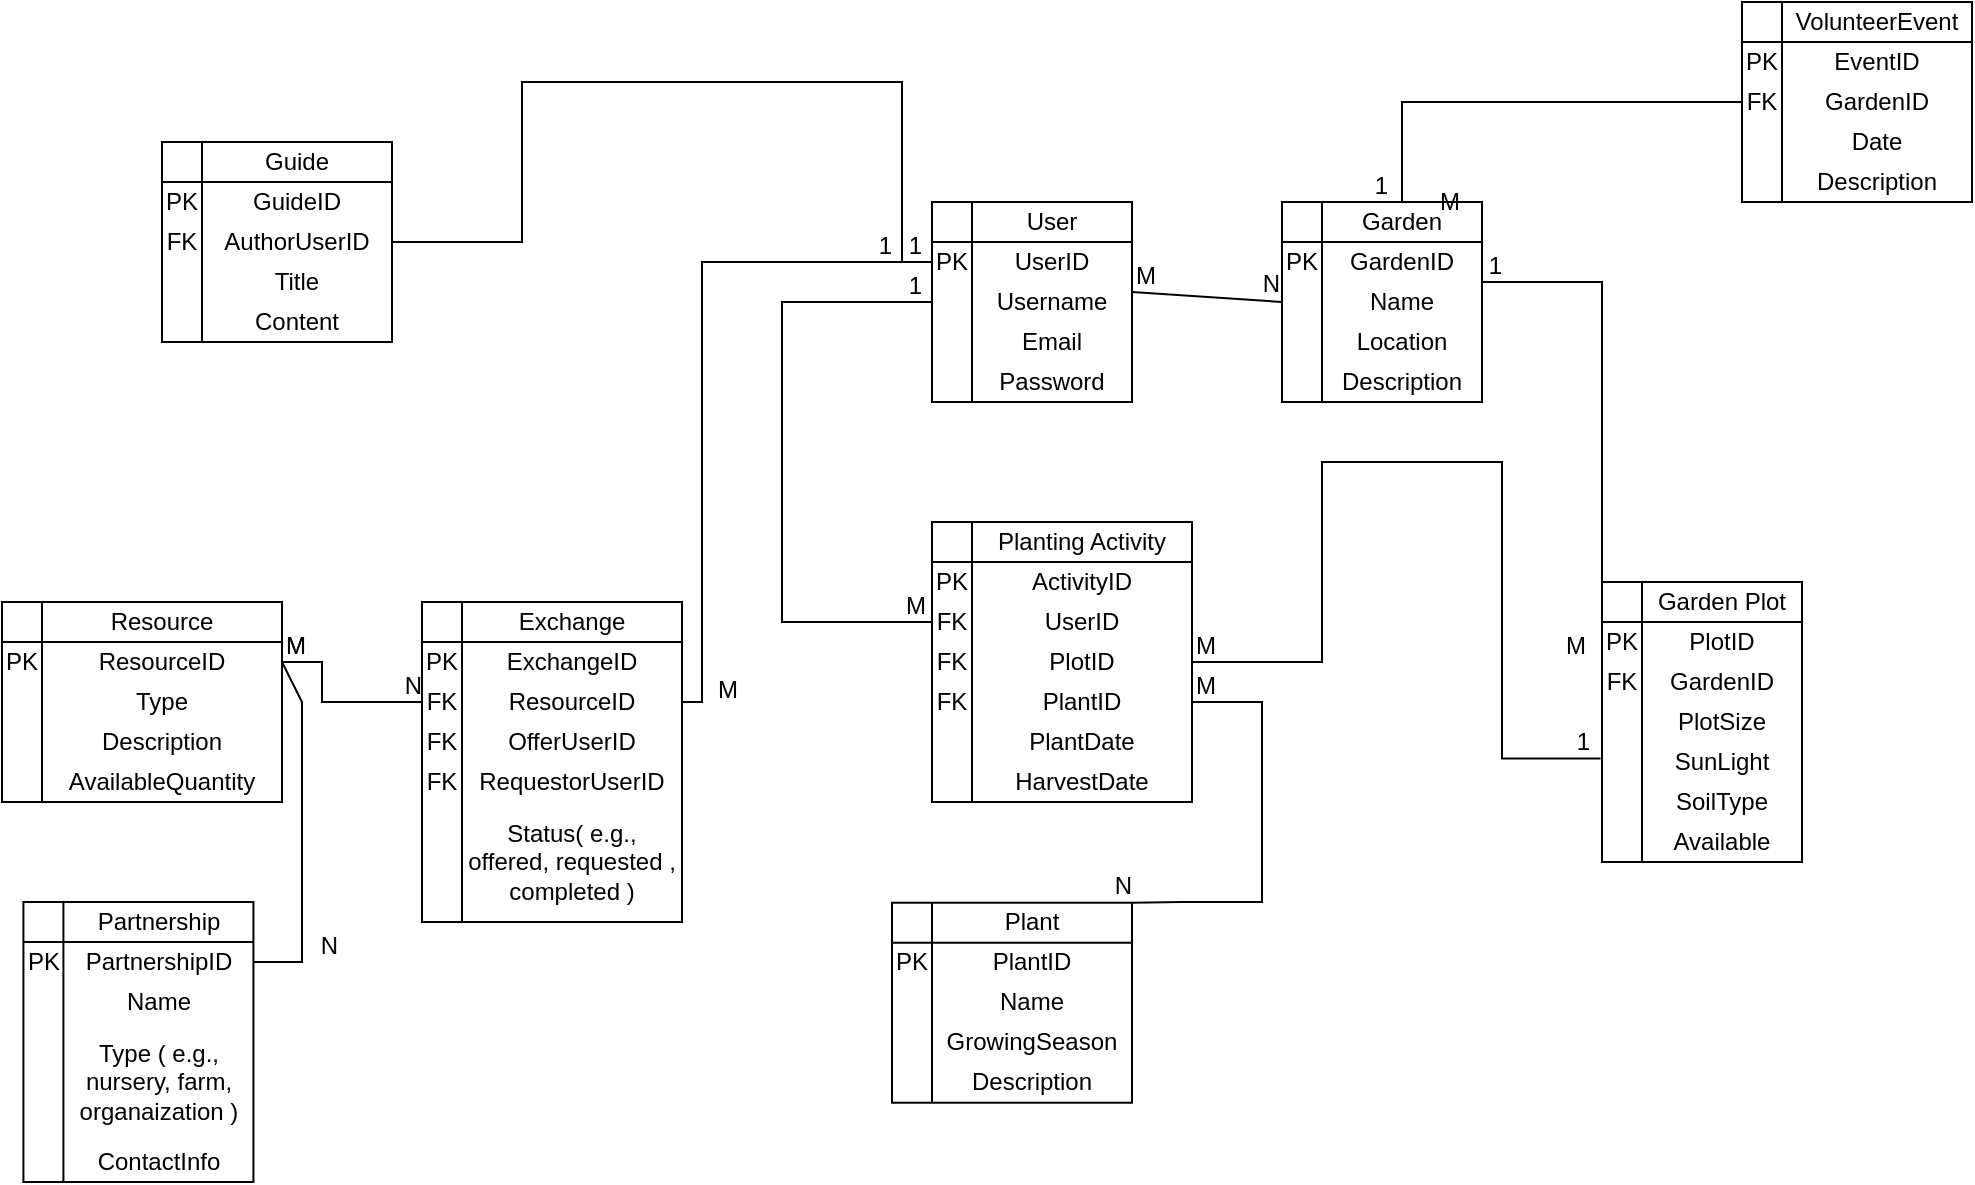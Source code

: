 <mxfile>
    <diagram id="Q7YpSikZcmVdA5Nnaxv-" name="Page-1">
        <mxGraphModel dx="1091" dy="672" grid="1" gridSize="10" guides="1" tooltips="1" connect="1" arrows="1" fold="1" page="1" pageScale="1" pageWidth="1200" pageHeight="1600" math="0" shadow="0">
            <root>
                <mxCell id="0"/>
                <mxCell id="1" parent="0"/>
                <mxCell id="4" value="" style="shape=internalStorage;whiteSpace=wrap;html=1;backgroundOutline=1;dx=20;dy=20;" parent="1" vertex="1">
                    <mxGeometry x="495" y="410" width="100" height="100" as="geometry"/>
                </mxCell>
                <mxCell id="5" value="User" style="text;html=1;strokeColor=none;fillColor=none;align=center;verticalAlign=middle;whiteSpace=wrap;rounded=0;" parent="1" vertex="1">
                    <mxGeometry x="515" y="410" width="80" height="20" as="geometry"/>
                </mxCell>
                <mxCell id="6" value="UserID" style="text;html=1;strokeColor=none;fillColor=none;align=center;verticalAlign=middle;whiteSpace=wrap;rounded=0;" parent="1" vertex="1">
                    <mxGeometry x="515" y="430" width="80" height="20" as="geometry"/>
                </mxCell>
                <mxCell id="7" value="PK" style="text;html=1;strokeColor=none;fillColor=none;align=center;verticalAlign=middle;whiteSpace=wrap;rounded=0;" parent="1" vertex="1">
                    <mxGeometry x="495" y="430" width="20" height="20" as="geometry"/>
                </mxCell>
                <mxCell id="8" value="Username" style="text;html=1;strokeColor=none;fillColor=none;align=center;verticalAlign=middle;whiteSpace=wrap;rounded=0;" parent="1" vertex="1">
                    <mxGeometry x="515" y="450" width="80" height="20" as="geometry"/>
                </mxCell>
                <mxCell id="9" value="Email" style="text;html=1;strokeColor=none;fillColor=none;align=center;verticalAlign=middle;whiteSpace=wrap;rounded=0;" parent="1" vertex="1">
                    <mxGeometry x="515" y="470" width="80" height="20" as="geometry"/>
                </mxCell>
                <mxCell id="10" value="Password" style="text;html=1;strokeColor=none;fillColor=none;align=center;verticalAlign=middle;whiteSpace=wrap;rounded=0;" parent="1" vertex="1">
                    <mxGeometry x="515" y="490" width="80" height="20" as="geometry"/>
                </mxCell>
                <mxCell id="16" value="" style="shape=internalStorage;whiteSpace=wrap;html=1;backgroundOutline=1;dx=20;dy=20;" parent="1" vertex="1">
                    <mxGeometry x="670" y="410" width="100" height="100" as="geometry"/>
                </mxCell>
                <mxCell id="17" value="Garden" style="text;html=1;strokeColor=none;fillColor=none;align=center;verticalAlign=middle;whiteSpace=wrap;rounded=0;" parent="1" vertex="1">
                    <mxGeometry x="690" y="410" width="80" height="20" as="geometry"/>
                </mxCell>
                <mxCell id="18" value="GardenID" style="text;html=1;strokeColor=none;fillColor=none;align=center;verticalAlign=middle;whiteSpace=wrap;rounded=0;" parent="1" vertex="1">
                    <mxGeometry x="690" y="430" width="80" height="20" as="geometry"/>
                </mxCell>
                <mxCell id="19" value="PK" style="text;html=1;strokeColor=none;fillColor=none;align=center;verticalAlign=middle;whiteSpace=wrap;rounded=0;" parent="1" vertex="1">
                    <mxGeometry x="670" y="430" width="20" height="20" as="geometry"/>
                </mxCell>
                <mxCell id="20" value="Name" style="text;html=1;strokeColor=none;fillColor=none;align=center;verticalAlign=middle;whiteSpace=wrap;rounded=0;" parent="1" vertex="1">
                    <mxGeometry x="690" y="450" width="80" height="20" as="geometry"/>
                </mxCell>
                <mxCell id="21" value="Location" style="text;html=1;strokeColor=none;fillColor=none;align=center;verticalAlign=middle;whiteSpace=wrap;rounded=0;" parent="1" vertex="1">
                    <mxGeometry x="690" y="470" width="80" height="20" as="geometry"/>
                </mxCell>
                <mxCell id="22" value="Description" style="text;html=1;strokeColor=none;fillColor=none;align=center;verticalAlign=middle;whiteSpace=wrap;rounded=0;" parent="1" vertex="1">
                    <mxGeometry x="690" y="490" width="80" height="20" as="geometry"/>
                </mxCell>
                <mxCell id="23" value="" style="shape=internalStorage;whiteSpace=wrap;html=1;backgroundOutline=1;dx=20;dy=20;" parent="1" vertex="1">
                    <mxGeometry x="830" y="600" width="100" height="140" as="geometry"/>
                </mxCell>
                <mxCell id="24" value="Garden Plot" style="text;html=1;strokeColor=none;fillColor=none;align=center;verticalAlign=middle;whiteSpace=wrap;rounded=0;" parent="1" vertex="1">
                    <mxGeometry x="850" y="600" width="80" height="20" as="geometry"/>
                </mxCell>
                <mxCell id="25" value="PlotID" style="text;html=1;strokeColor=none;fillColor=none;align=center;verticalAlign=middle;whiteSpace=wrap;rounded=0;" parent="1" vertex="1">
                    <mxGeometry x="850" y="620" width="80" height="20" as="geometry"/>
                </mxCell>
                <mxCell id="26" value="PK" style="text;html=1;strokeColor=none;fillColor=none;align=center;verticalAlign=middle;whiteSpace=wrap;rounded=0;" parent="1" vertex="1">
                    <mxGeometry x="830" y="620" width="20" height="20" as="geometry"/>
                </mxCell>
                <mxCell id="27" value="GardenID" style="text;html=1;strokeColor=none;fillColor=none;align=center;verticalAlign=middle;whiteSpace=wrap;rounded=0;" parent="1" vertex="1">
                    <mxGeometry x="850" y="640" width="80" height="20" as="geometry"/>
                </mxCell>
                <mxCell id="28" value="PlotSize" style="text;html=1;strokeColor=none;fillColor=none;align=center;verticalAlign=middle;whiteSpace=wrap;rounded=0;" parent="1" vertex="1">
                    <mxGeometry x="850" y="660" width="80" height="20" as="geometry"/>
                </mxCell>
                <mxCell id="29" value="SunLight" style="text;html=1;strokeColor=none;fillColor=none;align=center;verticalAlign=middle;whiteSpace=wrap;rounded=0;" parent="1" vertex="1">
                    <mxGeometry x="850" y="680" width="80" height="20" as="geometry"/>
                </mxCell>
                <mxCell id="30" value="FK" style="text;html=1;strokeColor=none;fillColor=none;align=center;verticalAlign=middle;whiteSpace=wrap;rounded=0;" parent="1" vertex="1">
                    <mxGeometry x="830" y="640" width="20" height="20" as="geometry"/>
                </mxCell>
                <mxCell id="31" value="SoilType" style="text;html=1;strokeColor=none;fillColor=none;align=center;verticalAlign=middle;whiteSpace=wrap;rounded=0;" parent="1" vertex="1">
                    <mxGeometry x="850" y="700" width="80" height="20" as="geometry"/>
                </mxCell>
                <mxCell id="32" value="Available" style="text;html=1;strokeColor=none;fillColor=none;align=center;verticalAlign=middle;whiteSpace=wrap;rounded=0;" parent="1" vertex="1">
                    <mxGeometry x="850" y="720" width="80" height="20" as="geometry"/>
                </mxCell>
                <mxCell id="33" value="" style="shape=internalStorage;whiteSpace=wrap;html=1;backgroundOutline=1;dx=20;dy=20;" parent="1" vertex="1">
                    <mxGeometry x="495" y="570" width="130" height="140" as="geometry"/>
                </mxCell>
                <mxCell id="34" value="Planting Activity" style="text;html=1;strokeColor=none;fillColor=none;align=center;verticalAlign=middle;whiteSpace=wrap;rounded=0;" parent="1" vertex="1">
                    <mxGeometry x="515" y="570" width="110" height="20" as="geometry"/>
                </mxCell>
                <mxCell id="35" value="ActivityID" style="text;html=1;strokeColor=none;fillColor=none;align=center;verticalAlign=middle;whiteSpace=wrap;rounded=0;" parent="1" vertex="1">
                    <mxGeometry x="515" y="590" width="110" height="20" as="geometry"/>
                </mxCell>
                <mxCell id="36" value="PK" style="text;html=1;strokeColor=none;fillColor=none;align=center;verticalAlign=middle;whiteSpace=wrap;rounded=0;" parent="1" vertex="1">
                    <mxGeometry x="495" y="590" width="20" height="20" as="geometry"/>
                </mxCell>
                <mxCell id="37" value="UserID" style="text;html=1;strokeColor=none;fillColor=none;align=center;verticalAlign=middle;whiteSpace=wrap;rounded=0;" parent="1" vertex="1">
                    <mxGeometry x="515" y="610" width="110" height="20" as="geometry"/>
                </mxCell>
                <mxCell id="38" value="PlotID" style="text;html=1;strokeColor=none;fillColor=none;align=center;verticalAlign=middle;whiteSpace=wrap;rounded=0;" parent="1" vertex="1">
                    <mxGeometry x="515" y="630" width="110" height="20" as="geometry"/>
                </mxCell>
                <mxCell id="39" value="PlantID" style="text;html=1;strokeColor=none;fillColor=none;align=center;verticalAlign=middle;whiteSpace=wrap;rounded=0;" parent="1" vertex="1">
                    <mxGeometry x="515" y="650" width="110" height="20" as="geometry"/>
                </mxCell>
                <mxCell id="40" value="FK" style="text;html=1;strokeColor=none;fillColor=none;align=center;verticalAlign=middle;whiteSpace=wrap;rounded=0;" parent="1" vertex="1">
                    <mxGeometry x="495" y="610" width="20" height="20" as="geometry"/>
                </mxCell>
                <mxCell id="41" value="PlantDate" style="text;html=1;strokeColor=none;fillColor=none;align=center;verticalAlign=middle;whiteSpace=wrap;rounded=0;" parent="1" vertex="1">
                    <mxGeometry x="515" y="670" width="110" height="20" as="geometry"/>
                </mxCell>
                <mxCell id="42" value="HarvestDate" style="text;html=1;strokeColor=none;fillColor=none;align=center;verticalAlign=middle;whiteSpace=wrap;rounded=0;" parent="1" vertex="1">
                    <mxGeometry x="515" y="690" width="110" height="20" as="geometry"/>
                </mxCell>
                <mxCell id="43" value="FK" style="text;html=1;strokeColor=none;fillColor=none;align=center;verticalAlign=middle;whiteSpace=wrap;rounded=0;" parent="1" vertex="1">
                    <mxGeometry x="495" y="630" width="20" height="20" as="geometry"/>
                </mxCell>
                <mxCell id="44" value="FK" style="text;html=1;strokeColor=none;fillColor=none;align=center;verticalAlign=middle;whiteSpace=wrap;rounded=0;" parent="1" vertex="1">
                    <mxGeometry x="495" y="650" width="20" height="20" as="geometry"/>
                </mxCell>
                <mxCell id="45" value="" style="shape=internalStorage;whiteSpace=wrap;html=1;backgroundOutline=1;dx=20;dy=20;" parent="1" vertex="1">
                    <mxGeometry x="475" y="760.36" width="120" height="100" as="geometry"/>
                </mxCell>
                <mxCell id="46" value="Plant" style="text;html=1;strokeColor=none;fillColor=none;align=center;verticalAlign=middle;whiteSpace=wrap;rounded=0;" parent="1" vertex="1">
                    <mxGeometry x="495" y="760.36" width="100" height="20" as="geometry"/>
                </mxCell>
                <mxCell id="47" value="PlantID" style="text;html=1;strokeColor=none;fillColor=none;align=center;verticalAlign=middle;whiteSpace=wrap;rounded=0;" parent="1" vertex="1">
                    <mxGeometry x="495" y="780.36" width="100" height="20" as="geometry"/>
                </mxCell>
                <mxCell id="48" value="PK" style="text;html=1;strokeColor=none;fillColor=none;align=center;verticalAlign=middle;whiteSpace=wrap;rounded=0;" parent="1" vertex="1">
                    <mxGeometry x="475" y="780.36" width="20" height="20" as="geometry"/>
                </mxCell>
                <mxCell id="49" value="Name" style="text;html=1;strokeColor=none;fillColor=none;align=center;verticalAlign=middle;whiteSpace=wrap;rounded=0;" parent="1" vertex="1">
                    <mxGeometry x="495" y="800.36" width="100" height="20" as="geometry"/>
                </mxCell>
                <mxCell id="50" value="GrowingSeason" style="text;html=1;strokeColor=none;fillColor=none;align=center;verticalAlign=middle;whiteSpace=wrap;rounded=0;" parent="1" vertex="1">
                    <mxGeometry x="495" y="820.36" width="100" height="20" as="geometry"/>
                </mxCell>
                <mxCell id="51" value="Description" style="text;html=1;strokeColor=none;fillColor=none;align=center;verticalAlign=middle;whiteSpace=wrap;rounded=0;" parent="1" vertex="1">
                    <mxGeometry x="495" y="840.36" width="100" height="20" as="geometry"/>
                </mxCell>
                <mxCell id="52" value="" style="shape=internalStorage;whiteSpace=wrap;html=1;backgroundOutline=1;dx=20;dy=20;" parent="1" vertex="1">
                    <mxGeometry x="30" y="610" width="140" height="100" as="geometry"/>
                </mxCell>
                <mxCell id="53" value="Resource" style="text;html=1;strokeColor=none;fillColor=none;align=center;verticalAlign=middle;whiteSpace=wrap;rounded=0;" parent="1" vertex="1">
                    <mxGeometry x="50" y="610" width="120" height="20" as="geometry"/>
                </mxCell>
                <mxCell id="54" value="ResourceID" style="text;html=1;strokeColor=none;fillColor=none;align=center;verticalAlign=middle;whiteSpace=wrap;rounded=0;" parent="1" vertex="1">
                    <mxGeometry x="50" y="630" width="120" height="20" as="geometry"/>
                </mxCell>
                <mxCell id="55" value="PK" style="text;html=1;strokeColor=none;fillColor=none;align=center;verticalAlign=middle;whiteSpace=wrap;rounded=0;" parent="1" vertex="1">
                    <mxGeometry x="30" y="630" width="20" height="20" as="geometry"/>
                </mxCell>
                <mxCell id="56" value="Type" style="text;html=1;strokeColor=none;fillColor=none;align=center;verticalAlign=middle;whiteSpace=wrap;rounded=0;" parent="1" vertex="1">
                    <mxGeometry x="50" y="650" width="120" height="20" as="geometry"/>
                </mxCell>
                <mxCell id="57" value="Description" style="text;html=1;strokeColor=none;fillColor=none;align=center;verticalAlign=middle;whiteSpace=wrap;rounded=0;" parent="1" vertex="1">
                    <mxGeometry x="50" y="670" width="120" height="20" as="geometry"/>
                </mxCell>
                <mxCell id="58" value="AvailableQuantity" style="text;html=1;strokeColor=none;fillColor=none;align=center;verticalAlign=middle;whiteSpace=wrap;rounded=0;" parent="1" vertex="1">
                    <mxGeometry x="50" y="690" width="120" height="20" as="geometry"/>
                </mxCell>
                <mxCell id="59" value="" style="shape=internalStorage;whiteSpace=wrap;html=1;backgroundOutline=1;dx=20;dy=20;" parent="1" vertex="1">
                    <mxGeometry x="240" y="610" width="130" height="160" as="geometry"/>
                </mxCell>
                <mxCell id="60" value="Exchange" style="text;html=1;strokeColor=none;fillColor=none;align=center;verticalAlign=middle;whiteSpace=wrap;rounded=0;" parent="1" vertex="1">
                    <mxGeometry x="260" y="610" width="110" height="20" as="geometry"/>
                </mxCell>
                <mxCell id="61" value="ExchangeID" style="text;html=1;strokeColor=none;fillColor=none;align=center;verticalAlign=middle;whiteSpace=wrap;rounded=0;" parent="1" vertex="1">
                    <mxGeometry x="260" y="630" width="110" height="20" as="geometry"/>
                </mxCell>
                <mxCell id="62" value="PK" style="text;html=1;strokeColor=none;fillColor=none;align=center;verticalAlign=middle;whiteSpace=wrap;rounded=0;" parent="1" vertex="1">
                    <mxGeometry x="240" y="630" width="20" height="20" as="geometry"/>
                </mxCell>
                <mxCell id="63" value="ResourceID" style="text;html=1;strokeColor=none;fillColor=none;align=center;verticalAlign=middle;whiteSpace=wrap;rounded=0;" parent="1" vertex="1">
                    <mxGeometry x="260" y="650" width="110" height="20" as="geometry"/>
                </mxCell>
                <mxCell id="64" value="OfferUserID" style="text;html=1;strokeColor=none;fillColor=none;align=center;verticalAlign=middle;whiteSpace=wrap;rounded=0;" parent="1" vertex="1">
                    <mxGeometry x="260" y="670" width="110" height="20" as="geometry"/>
                </mxCell>
                <mxCell id="65" value="RequestorUserID" style="text;html=1;strokeColor=none;fillColor=none;align=center;verticalAlign=middle;whiteSpace=wrap;rounded=0;" parent="1" vertex="1">
                    <mxGeometry x="260" y="690" width="110" height="20" as="geometry"/>
                </mxCell>
                <mxCell id="66" value="FK" style="text;html=1;strokeColor=none;fillColor=none;align=center;verticalAlign=middle;whiteSpace=wrap;rounded=0;" parent="1" vertex="1">
                    <mxGeometry x="240" y="650" width="20" height="20" as="geometry"/>
                </mxCell>
                <mxCell id="67" value="Status( e.g., offered, requested , completed )" style="text;html=1;strokeColor=none;fillColor=none;align=center;verticalAlign=middle;whiteSpace=wrap;rounded=0;" parent="1" vertex="1">
                    <mxGeometry x="260" y="720" width="110" height="40" as="geometry"/>
                </mxCell>
                <mxCell id="69" value="FK" style="text;html=1;strokeColor=none;fillColor=none;align=center;verticalAlign=middle;whiteSpace=wrap;rounded=0;" parent="1" vertex="1">
                    <mxGeometry x="240" y="670" width="20" height="20" as="geometry"/>
                </mxCell>
                <mxCell id="70" value="FK" style="text;html=1;strokeColor=none;fillColor=none;align=center;verticalAlign=middle;whiteSpace=wrap;rounded=0;" parent="1" vertex="1">
                    <mxGeometry x="240" y="690" width="20" height="20" as="geometry"/>
                </mxCell>
                <mxCell id="71" value="" style="shape=internalStorage;whiteSpace=wrap;html=1;backgroundOutline=1;dx=20;dy=20;" parent="1" vertex="1">
                    <mxGeometry x="900" y="310" width="115" height="100" as="geometry"/>
                </mxCell>
                <mxCell id="72" value="VolunteerEvent" style="text;html=1;strokeColor=none;fillColor=none;align=center;verticalAlign=middle;whiteSpace=wrap;rounded=0;" parent="1" vertex="1">
                    <mxGeometry x="920" y="310" width="95" height="20" as="geometry"/>
                </mxCell>
                <mxCell id="73" value="EventID" style="text;html=1;strokeColor=none;fillColor=none;align=center;verticalAlign=middle;whiteSpace=wrap;rounded=0;" parent="1" vertex="1">
                    <mxGeometry x="920" y="330" width="95" height="20" as="geometry"/>
                </mxCell>
                <mxCell id="74" value="PK" style="text;html=1;strokeColor=none;fillColor=none;align=center;verticalAlign=middle;whiteSpace=wrap;rounded=0;" parent="1" vertex="1">
                    <mxGeometry x="900" y="330" width="20" height="20" as="geometry"/>
                </mxCell>
                <mxCell id="75" value="GardenID" style="text;html=1;strokeColor=none;fillColor=none;align=center;verticalAlign=middle;whiteSpace=wrap;rounded=0;" parent="1" vertex="1">
                    <mxGeometry x="920" y="350" width="95" height="20" as="geometry"/>
                </mxCell>
                <mxCell id="76" value="Date" style="text;html=1;strokeColor=none;fillColor=none;align=center;verticalAlign=middle;whiteSpace=wrap;rounded=0;" parent="1" vertex="1">
                    <mxGeometry x="920" y="370" width="95" height="20" as="geometry"/>
                </mxCell>
                <mxCell id="77" value="Description" style="text;html=1;strokeColor=none;fillColor=none;align=center;verticalAlign=middle;whiteSpace=wrap;rounded=0;" parent="1" vertex="1">
                    <mxGeometry x="920" y="390" width="95" height="20" as="geometry"/>
                </mxCell>
                <mxCell id="78" value="FK" style="text;html=1;strokeColor=none;fillColor=none;align=center;verticalAlign=middle;whiteSpace=wrap;rounded=0;" parent="1" vertex="1">
                    <mxGeometry x="900" y="350" width="20" height="20" as="geometry"/>
                </mxCell>
                <mxCell id="81" value="" style="shape=internalStorage;whiteSpace=wrap;html=1;backgroundOutline=1;dx=20;dy=20;" parent="1" vertex="1">
                    <mxGeometry x="40.71" y="760" width="115" height="140" as="geometry"/>
                </mxCell>
                <mxCell id="82" value="Partnership" style="text;html=1;strokeColor=none;fillColor=none;align=center;verticalAlign=middle;whiteSpace=wrap;rounded=0;" parent="1" vertex="1">
                    <mxGeometry x="60.71" y="760" width="95" height="20" as="geometry"/>
                </mxCell>
                <mxCell id="83" value="PartnershipID" style="text;html=1;strokeColor=none;fillColor=none;align=center;verticalAlign=middle;whiteSpace=wrap;rounded=0;" parent="1" vertex="1">
                    <mxGeometry x="60.71" y="780" width="95" height="20" as="geometry"/>
                </mxCell>
                <mxCell id="84" value="PK" style="text;html=1;strokeColor=none;fillColor=none;align=center;verticalAlign=middle;whiteSpace=wrap;rounded=0;" parent="1" vertex="1">
                    <mxGeometry x="40.71" y="780" width="20" height="20" as="geometry"/>
                </mxCell>
                <mxCell id="85" value="Name" style="text;html=1;strokeColor=none;fillColor=none;align=center;verticalAlign=middle;whiteSpace=wrap;rounded=0;" parent="1" vertex="1">
                    <mxGeometry x="60.71" y="800" width="95" height="20" as="geometry"/>
                </mxCell>
                <mxCell id="86" value="Type ( e.g., nursery, farm, organaization )" style="text;html=1;strokeColor=none;fillColor=none;align=center;verticalAlign=middle;whiteSpace=wrap;rounded=0;" parent="1" vertex="1">
                    <mxGeometry x="60.71" y="820" width="95" height="60" as="geometry"/>
                </mxCell>
                <mxCell id="87" value="ContactInfo" style="text;html=1;strokeColor=none;fillColor=none;align=center;verticalAlign=middle;whiteSpace=wrap;rounded=0;" parent="1" vertex="1">
                    <mxGeometry x="60.71" y="880" width="95" height="20" as="geometry"/>
                </mxCell>
                <mxCell id="90" value="" style="shape=internalStorage;whiteSpace=wrap;html=1;backgroundOutline=1;dx=20;dy=20;" parent="1" vertex="1">
                    <mxGeometry x="110" y="380" width="115" height="100" as="geometry"/>
                </mxCell>
                <mxCell id="91" value="Guide" style="text;html=1;strokeColor=none;fillColor=none;align=center;verticalAlign=middle;whiteSpace=wrap;rounded=0;" parent="1" vertex="1">
                    <mxGeometry x="130" y="380" width="95" height="20" as="geometry"/>
                </mxCell>
                <mxCell id="92" value="GuideID" style="text;html=1;strokeColor=none;fillColor=none;align=center;verticalAlign=middle;whiteSpace=wrap;rounded=0;" parent="1" vertex="1">
                    <mxGeometry x="130" y="400" width="95" height="20" as="geometry"/>
                </mxCell>
                <mxCell id="93" value="PK" style="text;html=1;strokeColor=none;fillColor=none;align=center;verticalAlign=middle;whiteSpace=wrap;rounded=0;" parent="1" vertex="1">
                    <mxGeometry x="110" y="400" width="20" height="20" as="geometry"/>
                </mxCell>
                <mxCell id="94" value="AuthorUserID" style="text;html=1;strokeColor=none;fillColor=none;align=center;verticalAlign=middle;whiteSpace=wrap;rounded=0;" parent="1" vertex="1">
                    <mxGeometry x="130" y="420" width="95" height="20" as="geometry"/>
                </mxCell>
                <mxCell id="95" value="Title" style="text;html=1;strokeColor=none;fillColor=none;align=center;verticalAlign=middle;whiteSpace=wrap;rounded=0;" parent="1" vertex="1">
                    <mxGeometry x="130" y="440" width="95" height="20" as="geometry"/>
                </mxCell>
                <mxCell id="96" value="Content" style="text;html=1;strokeColor=none;fillColor=none;align=center;verticalAlign=middle;whiteSpace=wrap;rounded=0;" parent="1" vertex="1">
                    <mxGeometry x="130" y="460" width="95" height="20" as="geometry"/>
                </mxCell>
                <mxCell id="97" value="FK" style="text;html=1;strokeColor=none;fillColor=none;align=center;verticalAlign=middle;whiteSpace=wrap;rounded=0;" parent="1" vertex="1">
                    <mxGeometry x="110" y="420" width="20" height="20" as="geometry"/>
                </mxCell>
                <mxCell id="101" value="" style="endArrow=none;html=1;rounded=0;exitX=1;exitY=0.25;exitDx=0;exitDy=0;entryX=0;entryY=0.5;entryDx=0;entryDy=0;" parent="1" source="8" target="16" edge="1">
                    <mxGeometry relative="1" as="geometry">
                        <mxPoint x="805" y="570" as="sourcePoint"/>
                        <mxPoint x="965" y="570" as="targetPoint"/>
                    </mxGeometry>
                </mxCell>
                <mxCell id="102" value="M" style="resizable=0;html=1;align=left;verticalAlign=bottom;" parent="101" connectable="0" vertex="1">
                    <mxGeometry x="-1" relative="1" as="geometry"/>
                </mxCell>
                <mxCell id="103" value="N" style="resizable=0;html=1;align=right;verticalAlign=bottom;" parent="101" connectable="0" vertex="1">
                    <mxGeometry x="1" relative="1" as="geometry"/>
                </mxCell>
                <mxCell id="104" value="" style="endArrow=none;html=1;rounded=0;entryX=1;entryY=0;entryDx=0;entryDy=0;exitX=0;exitY=0;exitDx=0;exitDy=0;" parent="1" source="30" target="20" edge="1">
                    <mxGeometry relative="1" as="geometry">
                        <mxPoint x="805" y="570" as="sourcePoint"/>
                        <mxPoint x="965" y="570" as="targetPoint"/>
                        <Array as="points">
                            <mxPoint x="830" y="450"/>
                        </Array>
                    </mxGeometry>
                </mxCell>
                <mxCell id="105" value="1" style="resizable=0;html=1;align=right;verticalAlign=bottom;" parent="104" connectable="0" vertex="1">
                    <mxGeometry x="1" relative="1" as="geometry">
                        <mxPoint x="10" as="offset"/>
                    </mxGeometry>
                </mxCell>
                <mxCell id="106" value="M" style="resizable=0;html=1;align=left;verticalAlign=bottom;" parent="1" connectable="0" vertex="1">
                    <mxGeometry x="810" y="640" as="geometry"/>
                </mxCell>
                <mxCell id="107" value="" style="endArrow=none;html=1;rounded=0;edgeStyle=orthogonalEdgeStyle;entryX=0;entryY=0.5;entryDx=0;entryDy=0;" parent="1" target="4" edge="1">
                    <mxGeometry relative="1" as="geometry">
                        <mxPoint x="495" y="620" as="sourcePoint"/>
                        <mxPoint x="490" y="460" as="targetPoint"/>
                        <Array as="points">
                            <mxPoint x="495" y="620"/>
                            <mxPoint x="420" y="620"/>
                            <mxPoint x="420" y="460"/>
                        </Array>
                    </mxGeometry>
                </mxCell>
                <mxCell id="108" value="1" style="resizable=0;html=1;align=right;verticalAlign=bottom;" parent="107" connectable="0" vertex="1">
                    <mxGeometry x="1" relative="1" as="geometry">
                        <mxPoint x="-5" as="offset"/>
                    </mxGeometry>
                </mxCell>
                <mxCell id="109" value="M" style="resizable=0;html=1;align=left;verticalAlign=bottom;" parent="1" connectable="0" vertex="1">
                    <mxGeometry x="480" y="620" as="geometry"/>
                </mxCell>
                <mxCell id="110" value="" style="endArrow=none;html=1;rounded=0;edgeStyle=orthogonalEdgeStyle;entryX=-0.007;entryY=0.63;entryDx=0;entryDy=0;entryPerimeter=0;exitX=1;exitY=0.5;exitDx=0;exitDy=0;" parent="1" source="38" target="23" edge="1">
                    <mxGeometry relative="1" as="geometry">
                        <mxPoint x="660" y="690" as="sourcePoint"/>
                        <mxPoint x="860" y="500" as="targetPoint"/>
                        <Array as="points">
                            <mxPoint x="690" y="640"/>
                            <mxPoint x="690" y="540"/>
                            <mxPoint x="780" y="540"/>
                            <mxPoint x="780" y="688"/>
                        </Array>
                    </mxGeometry>
                </mxCell>
                <mxCell id="111" value="1" style="resizable=0;html=1;align=right;verticalAlign=bottom;" parent="110" connectable="0" vertex="1">
                    <mxGeometry x="1" relative="1" as="geometry">
                        <mxPoint x="-5" as="offset"/>
                    </mxGeometry>
                </mxCell>
                <mxCell id="112" value="M" style="resizable=0;html=1;align=left;verticalAlign=bottom;" parent="1" connectable="0" vertex="1">
                    <mxGeometry x="625" y="640" as="geometry"/>
                </mxCell>
                <mxCell id="114" value="" style="endArrow=none;html=1;rounded=0;exitX=1;exitY=0.5;exitDx=0;exitDy=0;entryX=0;entryY=0.5;entryDx=0;entryDy=0;" parent="1" source="54" target="66" edge="1">
                    <mxGeometry relative="1" as="geometry">
                        <mxPoint x="190" y="640" as="sourcePoint"/>
                        <mxPoint x="240" y="640" as="targetPoint"/>
                        <Array as="points">
                            <mxPoint x="190" y="640"/>
                            <mxPoint x="190" y="660"/>
                            <mxPoint x="210" y="660"/>
                        </Array>
                    </mxGeometry>
                </mxCell>
                <mxCell id="115" value="M" style="resizable=0;html=1;align=left;verticalAlign=bottom;" parent="114" connectable="0" vertex="1">
                    <mxGeometry x="-1" relative="1" as="geometry"/>
                </mxCell>
                <mxCell id="116" value="N" style="resizable=0;html=1;align=right;verticalAlign=bottom;" parent="114" connectable="0" vertex="1">
                    <mxGeometry x="1" relative="1" as="geometry">
                        <mxPoint as="offset"/>
                    </mxGeometry>
                </mxCell>
                <mxCell id="117" value="" style="endArrow=none;html=1;rounded=0;edgeStyle=orthogonalEdgeStyle;entryX=0;entryY=0.5;entryDx=0;entryDy=0;exitX=1;exitY=0.5;exitDx=0;exitDy=0;" parent="1" source="63" target="7" edge="1">
                    <mxGeometry relative="1" as="geometry">
                        <mxPoint x="380" y="800" as="sourcePoint"/>
                        <mxPoint x="455" y="440" as="targetPoint"/>
                        <Array as="points">
                            <mxPoint x="380" y="660"/>
                            <mxPoint x="380" y="440"/>
                        </Array>
                    </mxGeometry>
                </mxCell>
                <mxCell id="118" value="1" style="resizable=0;html=1;align=right;verticalAlign=bottom;" parent="117" connectable="0" vertex="1">
                    <mxGeometry x="1" relative="1" as="geometry">
                        <mxPoint x="-5" as="offset"/>
                    </mxGeometry>
                </mxCell>
                <mxCell id="119" value="M" style="resizable=0;html=1;align=left;verticalAlign=bottom;" parent="1" connectable="0" vertex="1">
                    <mxGeometry x="490" y="490" as="geometry">
                        <mxPoint x="-104" y="172" as="offset"/>
                    </mxGeometry>
                </mxCell>
                <mxCell id="120" value="" style="endArrow=none;html=1;rounded=0;entryX=0.5;entryY=0;entryDx=0;entryDy=0;exitX=0;exitY=0.5;exitDx=0;exitDy=0;" parent="1" source="78" target="17" edge="1">
                    <mxGeometry relative="1" as="geometry">
                        <mxPoint x="810" y="230" as="sourcePoint"/>
                        <mxPoint x="780" y="460" as="targetPoint"/>
                        <Array as="points">
                            <mxPoint x="810" y="360"/>
                            <mxPoint x="730" y="360"/>
                        </Array>
                    </mxGeometry>
                </mxCell>
                <mxCell id="121" value="1" style="resizable=0;html=1;align=right;verticalAlign=bottom;" parent="120" connectable="0" vertex="1">
                    <mxGeometry x="1" relative="1" as="geometry">
                        <mxPoint x="-7" as="offset"/>
                    </mxGeometry>
                </mxCell>
                <mxCell id="122" value="M" style="resizable=0;html=1;align=left;verticalAlign=bottom;" parent="1" connectable="0" vertex="1">
                    <mxGeometry x="820" y="650" as="geometry">
                        <mxPoint x="-73" y="-232" as="offset"/>
                    </mxGeometry>
                </mxCell>
                <mxCell id="123" value="" style="endArrow=none;html=1;rounded=0;entryX=1;entryY=0;entryDx=0;entryDy=0;exitX=1;exitY=0.5;exitDx=0;exitDy=0;" parent="1" source="39" target="46" edge="1">
                    <mxGeometry relative="1" as="geometry">
                        <mxPoint x="660" y="660" as="sourcePoint"/>
                        <mxPoint x="590" y="790" as="targetPoint"/>
                        <Array as="points">
                            <mxPoint x="660" y="660"/>
                            <mxPoint x="660" y="760"/>
                            <mxPoint x="620" y="760"/>
                        </Array>
                    </mxGeometry>
                </mxCell>
                <mxCell id="124" value="M" style="resizable=0;html=1;align=left;verticalAlign=bottom;" parent="123" connectable="0" vertex="1">
                    <mxGeometry x="-1" relative="1" as="geometry"/>
                </mxCell>
                <mxCell id="125" value="N" style="resizable=0;html=1;align=right;verticalAlign=bottom;" parent="123" connectable="0" vertex="1">
                    <mxGeometry x="1" relative="1" as="geometry">
                        <mxPoint as="offset"/>
                    </mxGeometry>
                </mxCell>
                <mxCell id="130" value="" style="endArrow=none;html=1;rounded=0;entryX=1;entryY=0.5;entryDx=0;entryDy=0;" parent="1" target="83" edge="1">
                    <mxGeometry relative="1" as="geometry">
                        <mxPoint x="170" y="640" as="sourcePoint"/>
                        <mxPoint x="250" y="890" as="targetPoint"/>
                        <Array as="points">
                            <mxPoint x="180" y="660"/>
                            <mxPoint x="180" y="790"/>
                        </Array>
                    </mxGeometry>
                </mxCell>
                <mxCell id="131" value="M" style="resizable=0;html=1;align=left;verticalAlign=bottom;" parent="130" connectable="0" vertex="1">
                    <mxGeometry x="-1" relative="1" as="geometry"/>
                </mxCell>
                <mxCell id="132" value="N" style="resizable=0;html=1;align=right;verticalAlign=bottom;" parent="130" connectable="0" vertex="1">
                    <mxGeometry x="1" relative="1" as="geometry">
                        <mxPoint x="43" as="offset"/>
                    </mxGeometry>
                </mxCell>
                <mxCell id="133" value="" style="endArrow=none;html=1;rounded=0;edgeStyle=orthogonalEdgeStyle;exitX=1;exitY=0.5;exitDx=0;exitDy=0;" parent="1" source="94" edge="1">
                    <mxGeometry relative="1" as="geometry">
                        <mxPoint x="280" y="710" as="sourcePoint"/>
                        <mxPoint x="480" y="440" as="targetPoint"/>
                        <Array as="points">
                            <mxPoint x="290" y="430"/>
                            <mxPoint x="290" y="350"/>
                            <mxPoint x="480" y="350"/>
                        </Array>
                    </mxGeometry>
                </mxCell>
                <mxCell id="134" value="1" style="resizable=0;html=1;align=right;verticalAlign=bottom;" parent="133" connectable="0" vertex="1">
                    <mxGeometry x="1" relative="1" as="geometry">
                        <mxPoint x="-5" as="offset"/>
                    </mxGeometry>
                </mxCell>
            </root>
        </mxGraphModel>
    </diagram>
</mxfile>